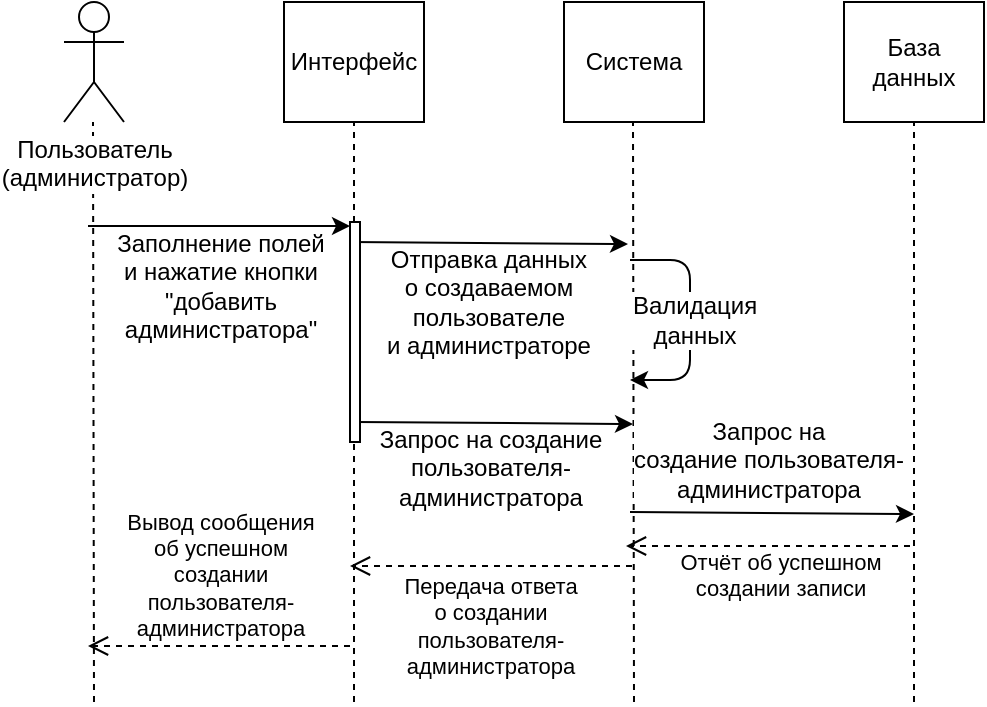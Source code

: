 <mxfile version="10.7.5" type="github"><diagram id="eHU3JhicGVHSIEkEDsyq" name="Page-1"><mxGraphModel dx="1299" dy="476" grid="1" gridSize="10" guides="1" tooltips="1" connect="1" arrows="1" fold="1" page="1" pageScale="1" pageWidth="827" pageHeight="1169" math="0" shadow="0"><root><mxCell id="0"/><mxCell id="1" parent="0"/><mxCell id="LNl1soJkJ72YIfjUrOGJ-1" value="Интерфейс" style="rounded=0;whiteSpace=wrap;html=1;" parent="1" vertex="1"><mxGeometry x="230" y="200" width="70" height="60" as="geometry"/></mxCell><mxCell id="LNl1soJkJ72YIfjUrOGJ-2" value="Система" style="rounded=0;whiteSpace=wrap;html=1;" parent="1" vertex="1"><mxGeometry x="370" y="200" width="70" height="60" as="geometry"/></mxCell><mxCell id="LNl1soJkJ72YIfjUrOGJ-3" value="База данных" style="rounded=0;whiteSpace=wrap;html=1;" parent="1" vertex="1"><mxGeometry x="510" y="200" width="70" height="60" as="geometry"/></mxCell><mxCell id="LNl1soJkJ72YIfjUrOGJ-4" value="" style="endArrow=none;dashed=1;html=1;entryX=0.5;entryY=1;entryDx=0;entryDy=0;" parent="1" target="LNl1soJkJ72YIfjUrOGJ-3" edge="1"><mxGeometry width="50" height="50" relative="1" as="geometry"><mxPoint x="545" y="550" as="sourcePoint"/><mxPoint x="150" y="300" as="targetPoint"/></mxGeometry></mxCell><mxCell id="LNl1soJkJ72YIfjUrOGJ-5" value="" style="endArrow=none;dashed=1;html=1;entryX=0.5;entryY=1;entryDx=0;entryDy=0;" parent="1" edge="1"><mxGeometry width="50" height="50" relative="1" as="geometry"><mxPoint x="405" y="550" as="sourcePoint"/><mxPoint x="404.5" y="260" as="targetPoint"/></mxGeometry></mxCell><mxCell id="LNl1soJkJ72YIfjUrOGJ-6" value="" style="endArrow=none;dashed=1;html=1;entryX=0.5;entryY=1;entryDx=0;entryDy=0;" parent="1" edge="1"><mxGeometry width="50" height="50" relative="1" as="geometry"><mxPoint x="265" y="550" as="sourcePoint"/><mxPoint x="265" y="260" as="targetPoint"/></mxGeometry></mxCell><mxCell id="LNl1soJkJ72YIfjUrOGJ-7" value="" style="endArrow=none;dashed=1;html=1;entryX=0.5;entryY=1;entryDx=0;entryDy=0;" parent="1" edge="1"><mxGeometry width="50" height="50" relative="1" as="geometry"><mxPoint x="135" y="550" as="sourcePoint"/><mxPoint x="134.5" y="260" as="targetPoint"/></mxGeometry></mxCell><mxCell id="LNl1soJkJ72YIfjUrOGJ-8" value="Пользователь&lt;br&gt;(администратор)&lt;br&gt;" style="shape=umlActor;verticalLabelPosition=bottom;labelBackgroundColor=#ffffff;verticalAlign=top;html=1;outlineConnect=0;" parent="1" vertex="1"><mxGeometry x="120" y="200" width="30" height="60" as="geometry"/></mxCell><mxCell id="LNl1soJkJ72YIfjUrOGJ-11" value="" style="endArrow=classic;html=1;" parent="1" edge="1"><mxGeometry width="50" height="50" relative="1" as="geometry"><mxPoint x="132" y="312" as="sourcePoint"/><mxPoint x="263" y="312" as="targetPoint"/></mxGeometry></mxCell><mxCell id="LNl1soJkJ72YIfjUrOGJ-12" value="Заполнение полей &lt;br&gt;и нажатие кнопки&lt;br&gt;&quot;добавить&lt;br&gt;администратора&quot;&lt;br&gt;" style="text;html=1;resizable=0;points=[];align=center;verticalAlign=middle;labelBackgroundColor=#ffffff;" parent="LNl1soJkJ72YIfjUrOGJ-11" vertex="1" connectable="0"><mxGeometry x="0.23" relative="1" as="geometry"><mxPoint x="-14.5" y="30" as="offset"/></mxGeometry></mxCell><mxCell id="LNl1soJkJ72YIfjUrOGJ-17" value="" style="endArrow=classic;html=1;" parent="1" edge="1"><mxGeometry width="50" height="50" relative="1" as="geometry"><mxPoint x="403" y="455" as="sourcePoint"/><mxPoint x="545" y="456" as="targetPoint"/></mxGeometry></mxCell><mxCell id="LNl1soJkJ72YIfjUrOGJ-18" value="Запрос на&lt;br&gt;создание&amp;nbsp;пользователя-&lt;br&gt;администратора&lt;br&gt;" style="text;html=1;resizable=0;points=[];align=center;verticalAlign=middle;labelBackgroundColor=#ffffff;" parent="LNl1soJkJ72YIfjUrOGJ-17" vertex="1" connectable="0"><mxGeometry x="0.279" relative="1" as="geometry"><mxPoint x="-22" y="-26.5" as="offset"/></mxGeometry></mxCell><mxCell id="LNl1soJkJ72YIfjUrOGJ-32" value="" style="endArrow=classic;html=1;" parent="1" edge="1"><mxGeometry width="50" height="50" relative="1" as="geometry"><mxPoint x="265.5" y="410" as="sourcePoint"/><mxPoint x="404.5" y="411" as="targetPoint"/></mxGeometry></mxCell><mxCell id="LNl1soJkJ72YIfjUrOGJ-33" value="Запрос на создание&lt;br&gt;пользователя-&lt;br&gt;администратора&lt;br&gt;" style="text;html=1;resizable=0;points=[];align=center;verticalAlign=middle;labelBackgroundColor=#ffffff;" parent="LNl1soJkJ72YIfjUrOGJ-32" vertex="1" connectable="0"><mxGeometry x="-0.143" y="-1" relative="1" as="geometry"><mxPoint x="8" y="21.5" as="offset"/></mxGeometry></mxCell><mxCell id="LNl1soJkJ72YIfjUrOGJ-34" value="" style="endArrow=classic;html=1;" parent="1" edge="1"><mxGeometry width="50" height="50" relative="1" as="geometry"><mxPoint x="263" y="320" as="sourcePoint"/><mxPoint x="402" y="321" as="targetPoint"/></mxGeometry></mxCell><mxCell id="LNl1soJkJ72YIfjUrOGJ-35" value="Отправка данных&lt;br&gt;о создаваемом&lt;br&gt;пользователе&lt;br&gt;и администраторе&lt;br&gt;" style="text;html=1;resizable=0;points=[];align=center;verticalAlign=middle;labelBackgroundColor=#ffffff;" parent="LNl1soJkJ72YIfjUrOGJ-34" vertex="1" connectable="0"><mxGeometry x="-0.143" y="-1" relative="1" as="geometry"><mxPoint x="9.5" y="28.5" as="offset"/></mxGeometry></mxCell><mxCell id="LNl1soJkJ72YIfjUrOGJ-36" value="" style="endArrow=classic;html=1;" parent="1" edge="1"><mxGeometry width="50" height="50" relative="1" as="geometry"><mxPoint x="403" y="329" as="sourcePoint"/><mxPoint x="403" y="389" as="targetPoint"/><Array as="points"><mxPoint x="433" y="329"/><mxPoint x="433" y="389"/></Array></mxGeometry></mxCell><mxCell id="LNl1soJkJ72YIfjUrOGJ-37" value="Валидация&lt;br&gt;данных&lt;br&gt;" style="text;html=1;resizable=0;points=[];align=center;verticalAlign=middle;labelBackgroundColor=#ffffff;" parent="LNl1soJkJ72YIfjUrOGJ-36" vertex="1" connectable="0"><mxGeometry x="0.079" relative="1" as="geometry"><mxPoint x="2" y="-5" as="offset"/></mxGeometry></mxCell><mxCell id="LNl1soJkJ72YIfjUrOGJ-38" value="" style="rounded=0;whiteSpace=wrap;html=1;" parent="1" vertex="1"><mxGeometry x="263" y="310" width="5" height="110" as="geometry"/></mxCell><mxCell id="YMkctX7SlIyAJcbKGEcp-1" value="&lt;span&gt;Отчёт об успешном&lt;/span&gt;&lt;br&gt;&lt;span&gt;создании записи&lt;/span&gt;" style="html=1;verticalAlign=bottom;endArrow=open;dashed=1;endSize=8;" edge="1" parent="1"><mxGeometry x="-0.085" y="30" relative="1" as="geometry"><mxPoint x="543" y="472" as="sourcePoint"/><mxPoint x="401" y="472" as="targetPoint"/><mxPoint as="offset"/></mxGeometry></mxCell><mxCell id="YMkctX7SlIyAJcbKGEcp-2" value="&lt;span&gt;Передача ответа&lt;/span&gt;&lt;br&gt;&lt;span&gt;о создании&lt;/span&gt;&lt;br&gt;&lt;span&gt;пользователя-&lt;/span&gt;&lt;br&gt;&lt;span&gt;администратора&lt;/span&gt;" style="html=1;verticalAlign=bottom;endArrow=open;dashed=1;endSize=8;" edge="1" parent="1"><mxGeometry x="0.007" y="59" relative="1" as="geometry"><mxPoint x="404" y="482" as="sourcePoint"/><mxPoint x="263" y="482" as="targetPoint"/><mxPoint as="offset"/></mxGeometry></mxCell><mxCell id="YMkctX7SlIyAJcbKGEcp-3" value="&lt;span&gt;Вывод сообщения&lt;/span&gt;&lt;br&gt;&lt;span&gt;об успешном&lt;/span&gt;&lt;br&gt;&lt;span&gt;создании&lt;/span&gt;&lt;br&gt;&lt;span&gt;пользователя-&lt;/span&gt;&lt;br&gt;&lt;span&gt;администратора&lt;/span&gt;" style="html=1;verticalAlign=bottom;endArrow=open;dashed=1;endSize=8;" edge="1" parent="1"><mxGeometry relative="1" as="geometry"><mxPoint x="263" y="522" as="sourcePoint"/><mxPoint x="132" y="522" as="targetPoint"/></mxGeometry></mxCell></root></mxGraphModel></diagram></mxfile>
